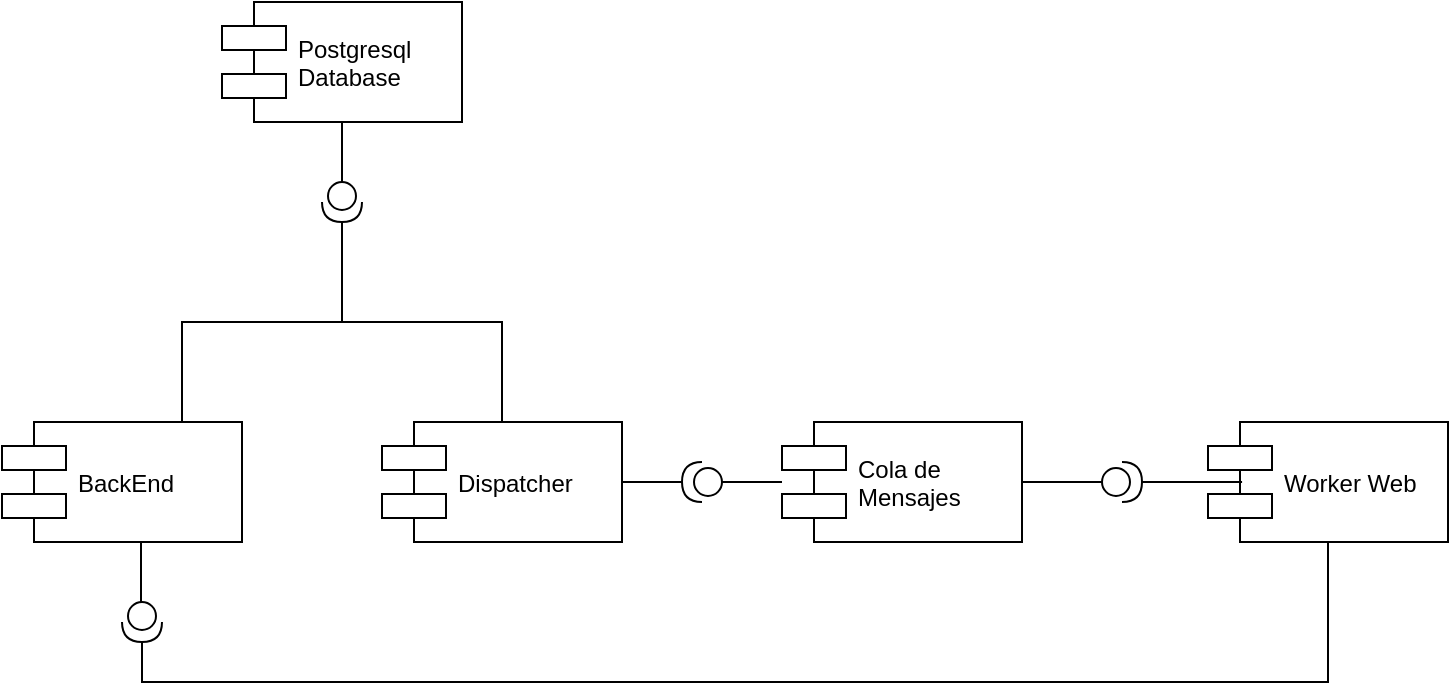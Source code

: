 <mxfile version="12.1.7" type="device" pages="1"><diagram id="DFjcxCZe0O7r1Y8kvKwW" name="Page-1"><mxGraphModel dx="1646" dy="931" grid="1" gridSize="10" guides="1" tooltips="1" connect="1" arrows="1" fold="1" page="1" pageScale="1" pageWidth="827" pageHeight="1169" math="0" shadow="0"><root><mxCell id="0"/><mxCell id="1" parent="0"/><mxCell id="693-9R1vPSh8zXD5SZjU-1" value="Cola de &#10;Mensajes" style="shape=component;align=left;spacingLeft=36;" parent="1" vertex="1"><mxGeometry x="400" y="330" width="120" height="60" as="geometry"/></mxCell><mxCell id="693-9R1vPSh8zXD5SZjU-5" value="Worker Web" style="shape=component;align=left;spacingLeft=36;" parent="1" vertex="1"><mxGeometry x="613" y="330" width="120" height="60" as="geometry"/></mxCell><mxCell id="yFnHC-6CcMneIY2MOX_b-3" style="edgeStyle=orthogonalEdgeStyle;rounded=0;orthogonalLoop=1;jettySize=auto;html=1;exitX=0;exitY=0.5;exitDx=0;exitDy=0;exitPerimeter=0;entryX=1;entryY=0.5;entryDx=0;entryDy=0;endArrow=none;endFill=0;" parent="1" source="693-9R1vPSh8zXD5SZjU-6" target="693-9R1vPSh8zXD5SZjU-1" edge="1"><mxGeometry relative="1" as="geometry"/></mxCell><mxCell id="yFnHC-6CcMneIY2MOX_b-4" style="edgeStyle=orthogonalEdgeStyle;rounded=0;orthogonalLoop=1;jettySize=auto;html=1;exitX=1;exitY=0.5;exitDx=0;exitDy=0;exitPerimeter=0;entryX=0.142;entryY=0.5;entryDx=0;entryDy=0;entryPerimeter=0;endArrow=none;endFill=0;" parent="1" source="693-9R1vPSh8zXD5SZjU-6" target="693-9R1vPSh8zXD5SZjU-5" edge="1"><mxGeometry relative="1" as="geometry"/></mxCell><mxCell id="693-9R1vPSh8zXD5SZjU-6" value="" style="shape=providedRequiredInterface;html=1;verticalLabelPosition=bottom;rotation=0;" parent="1" vertex="1"><mxGeometry x="560" y="350" width="20" height="20" as="geometry"/></mxCell><mxCell id="693-9R1vPSh8zXD5SZjU-26" style="edgeStyle=orthogonalEdgeStyle;rounded=0;orthogonalLoop=1;jettySize=auto;html=1;exitX=0.5;exitY=0;exitDx=0;exitDy=0;entryX=1;entryY=0.5;entryDx=0;entryDy=0;entryPerimeter=0;endArrow=none;endFill=0;" parent="1" source="693-9R1vPSh8zXD5SZjU-11" target="693-9R1vPSh8zXD5SZjU-20" edge="1"><mxGeometry relative="1" as="geometry"/></mxCell><mxCell id="693-9R1vPSh8zXD5SZjU-11" value="Dispatcher" style="shape=component;align=left;spacingLeft=36;" parent="1" vertex="1"><mxGeometry x="200" y="330" width="120" height="60" as="geometry"/></mxCell><mxCell id="yFnHC-6CcMneIY2MOX_b-1" style="edgeStyle=orthogonalEdgeStyle;rounded=0;orthogonalLoop=1;jettySize=auto;html=1;exitX=1;exitY=0.5;exitDx=0;exitDy=0;exitPerimeter=0;entryX=1;entryY=0.5;entryDx=0;entryDy=0;endArrow=none;endFill=0;" parent="1" source="693-9R1vPSh8zXD5SZjU-12" target="693-9R1vPSh8zXD5SZjU-11" edge="1"><mxGeometry relative="1" as="geometry"/></mxCell><mxCell id="yFnHC-6CcMneIY2MOX_b-2" style="edgeStyle=orthogonalEdgeStyle;rounded=0;orthogonalLoop=1;jettySize=auto;html=1;exitX=0;exitY=0.5;exitDx=0;exitDy=0;exitPerimeter=0;endArrow=none;endFill=0;" parent="1" source="693-9R1vPSh8zXD5SZjU-12" target="693-9R1vPSh8zXD5SZjU-1" edge="1"><mxGeometry relative="1" as="geometry"/></mxCell><mxCell id="693-9R1vPSh8zXD5SZjU-12" value="" style="shape=providedRequiredInterface;html=1;verticalLabelPosition=bottom;rotation=180;" parent="1" vertex="1"><mxGeometry x="350" y="350" width="20" height="20" as="geometry"/></mxCell><mxCell id="693-9R1vPSh8zXD5SZjU-17" value="BackEnd" style="shape=component;align=left;spacingLeft=36;" parent="1" vertex="1"><mxGeometry x="10" y="330" width="120" height="60" as="geometry"/></mxCell><mxCell id="693-9R1vPSh8zXD5SZjU-19" value="Postgresql&#10;Database" style="shape=component;align=left;spacingLeft=36;" parent="1" vertex="1"><mxGeometry x="120" y="120" width="120" height="60" as="geometry"/></mxCell><mxCell id="693-9R1vPSh8zXD5SZjU-22" value="" style="edgeStyle=orthogonalEdgeStyle;rounded=0;orthogonalLoop=1;jettySize=auto;html=1;endArrow=none;endFill=0;" parent="1" source="693-9R1vPSh8zXD5SZjU-20" target="693-9R1vPSh8zXD5SZjU-19" edge="1"><mxGeometry relative="1" as="geometry"/></mxCell><mxCell id="h_z1__QWE8rvx_86DVwG-3" style="edgeStyle=orthogonalEdgeStyle;rounded=0;orthogonalLoop=1;jettySize=auto;html=1;exitX=1;exitY=0.5;exitDx=0;exitDy=0;exitPerimeter=0;entryX=0.75;entryY=0;entryDx=0;entryDy=0;endArrow=none;endFill=0;" edge="1" parent="1" source="693-9R1vPSh8zXD5SZjU-20" target="693-9R1vPSh8zXD5SZjU-17"><mxGeometry relative="1" as="geometry"/></mxCell><mxCell id="693-9R1vPSh8zXD5SZjU-20" value="" style="shape=providedRequiredInterface;html=1;verticalLabelPosition=bottom;rotation=90;" parent="1" vertex="1"><mxGeometry x="170" y="210" width="20" height="20" as="geometry"/></mxCell><mxCell id="h_z1__QWE8rvx_86DVwG-2" style="edgeStyle=orthogonalEdgeStyle;rounded=0;orthogonalLoop=1;jettySize=auto;html=1;exitX=1;exitY=0.5;exitDx=0;exitDy=0;exitPerimeter=0;entryX=0.5;entryY=1;entryDx=0;entryDy=0;endArrow=none;endFill=0;" edge="1" parent="1" source="693-9R1vPSh8zXD5SZjU-21" target="693-9R1vPSh8zXD5SZjU-5"><mxGeometry relative="1" as="geometry"/></mxCell><mxCell id="693-9R1vPSh8zXD5SZjU-21" value="" style="shape=providedRequiredInterface;html=1;verticalLabelPosition=bottom;rotation=90;" parent="1" vertex="1"><mxGeometry x="70" y="420" width="20" height="20" as="geometry"/></mxCell><mxCell id="h_z1__QWE8rvx_86DVwG-1" value="" style="edgeStyle=orthogonalEdgeStyle;rounded=0;orthogonalLoop=1;jettySize=auto;html=1;endArrow=none;endFill=0;" edge="1" parent="1"><mxGeometry relative="1" as="geometry"><mxPoint x="79.5" y="420" as="sourcePoint"/><mxPoint x="79.5" y="390" as="targetPoint"/></mxGeometry></mxCell></root></mxGraphModel></diagram></mxfile>